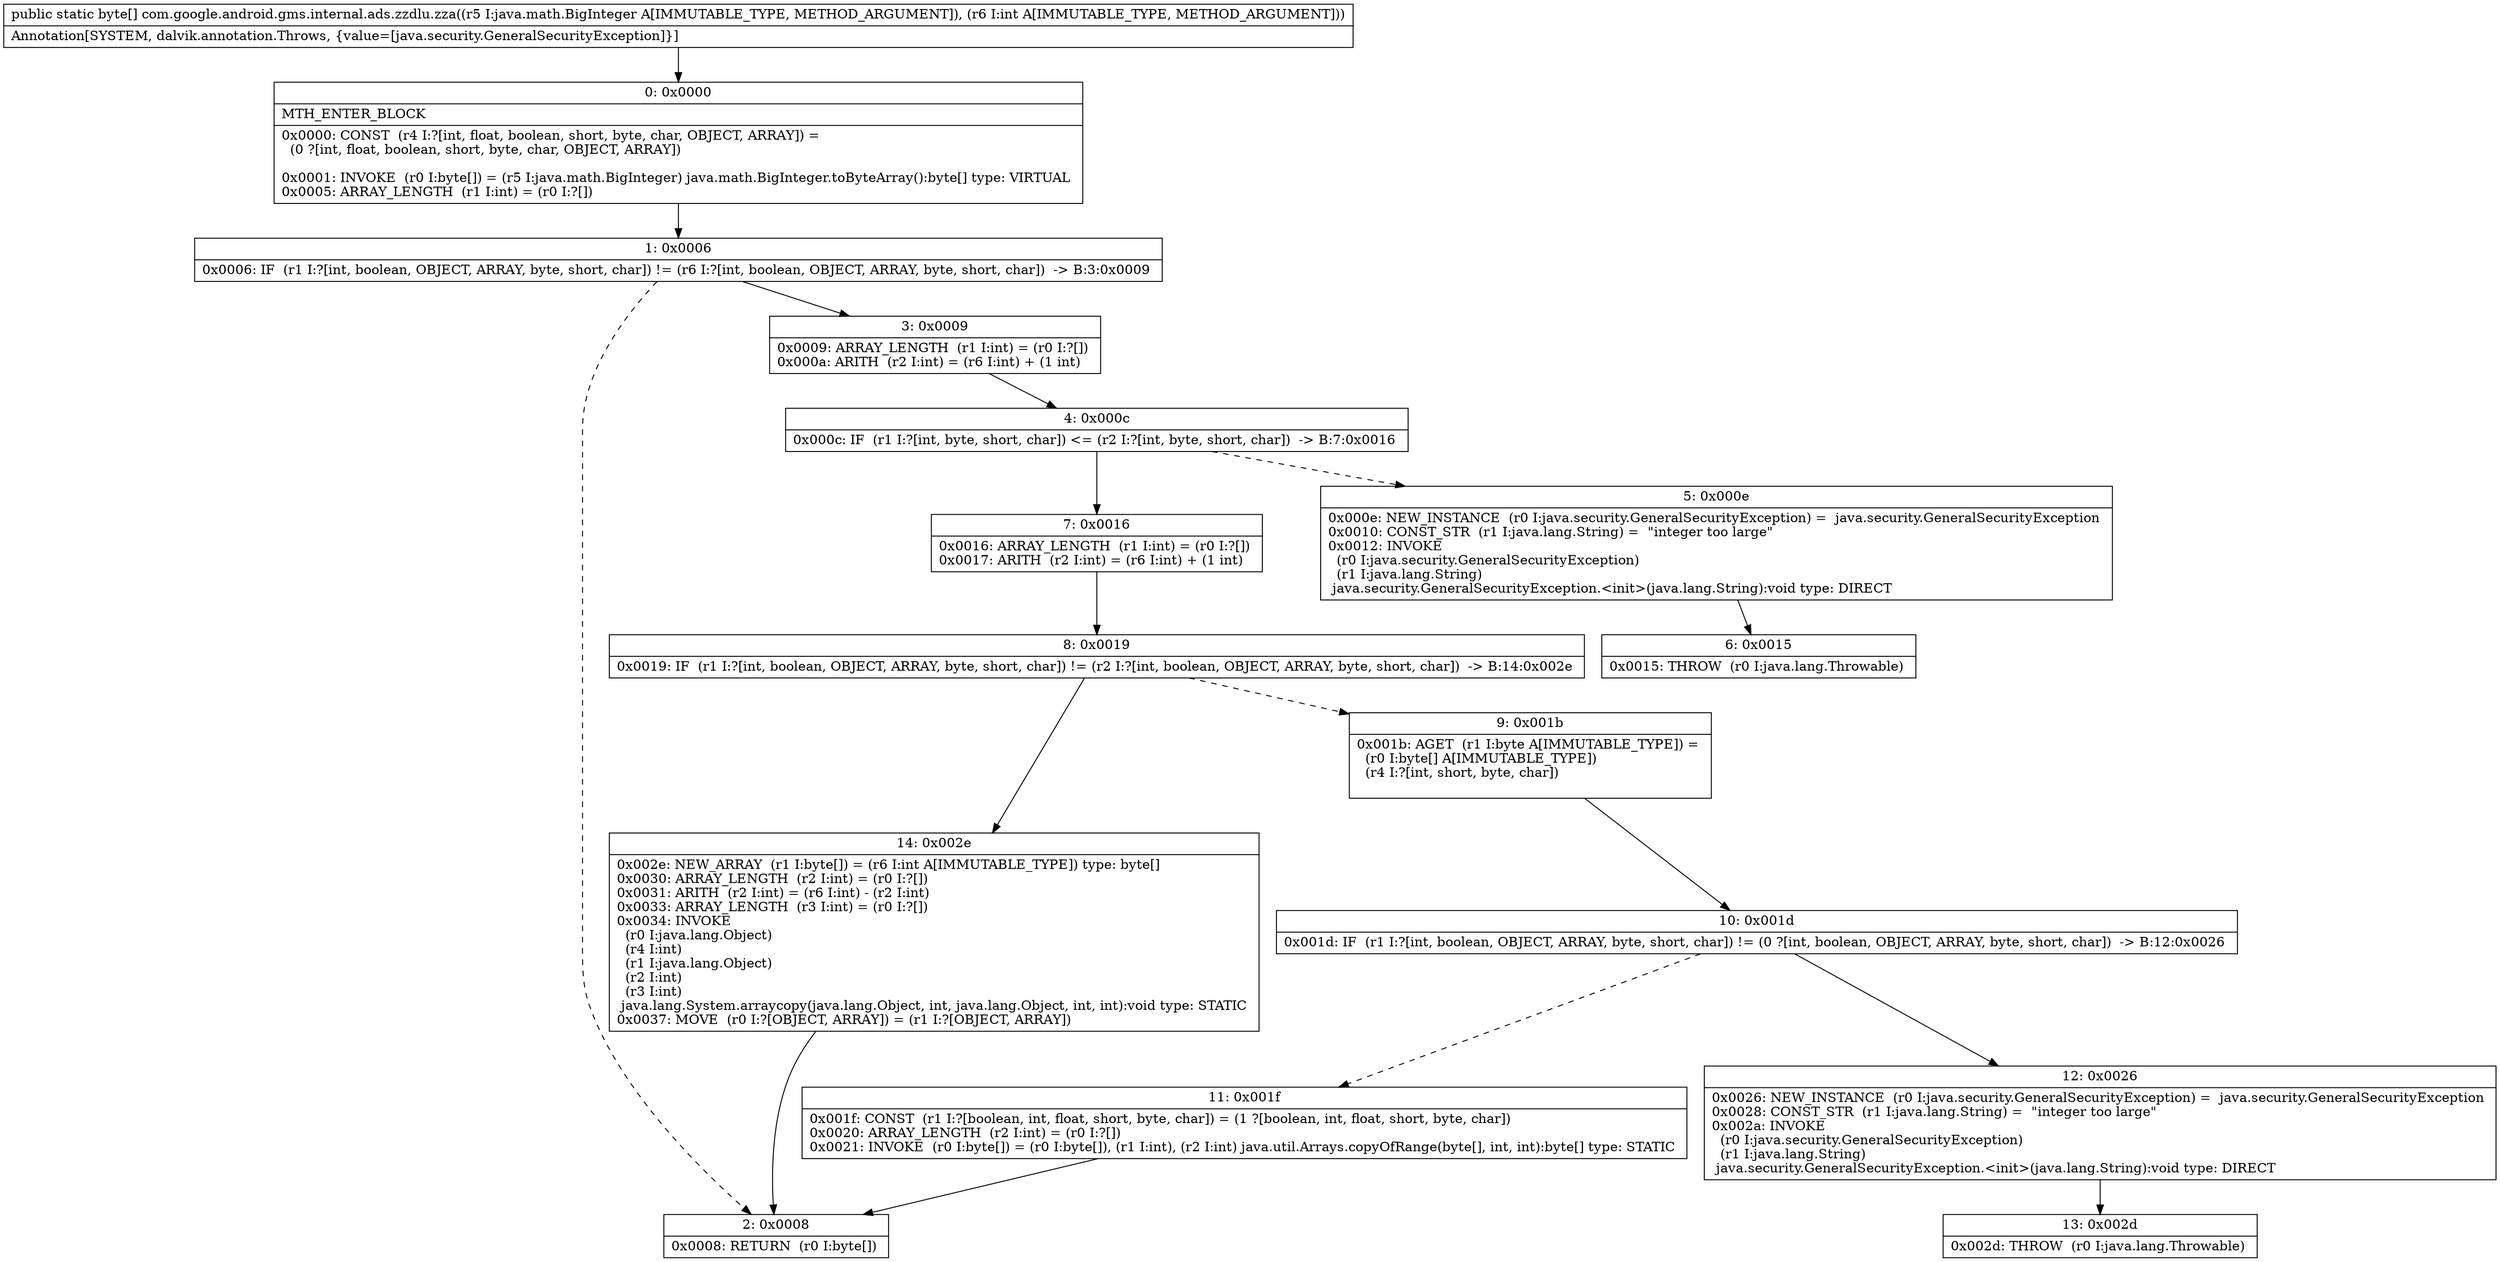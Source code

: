 digraph "CFG forcom.google.android.gms.internal.ads.zzdlu.zza(Ljava\/math\/BigInteger;I)[B" {
Node_0 [shape=record,label="{0\:\ 0x0000|MTH_ENTER_BLOCK\l|0x0000: CONST  (r4 I:?[int, float, boolean, short, byte, char, OBJECT, ARRAY]) = \l  (0 ?[int, float, boolean, short, byte, char, OBJECT, ARRAY])\l \l0x0001: INVOKE  (r0 I:byte[]) = (r5 I:java.math.BigInteger) java.math.BigInteger.toByteArray():byte[] type: VIRTUAL \l0x0005: ARRAY_LENGTH  (r1 I:int) = (r0 I:?[]) \l}"];
Node_1 [shape=record,label="{1\:\ 0x0006|0x0006: IF  (r1 I:?[int, boolean, OBJECT, ARRAY, byte, short, char]) != (r6 I:?[int, boolean, OBJECT, ARRAY, byte, short, char])  \-\> B:3:0x0009 \l}"];
Node_2 [shape=record,label="{2\:\ 0x0008|0x0008: RETURN  (r0 I:byte[]) \l}"];
Node_3 [shape=record,label="{3\:\ 0x0009|0x0009: ARRAY_LENGTH  (r1 I:int) = (r0 I:?[]) \l0x000a: ARITH  (r2 I:int) = (r6 I:int) + (1 int) \l}"];
Node_4 [shape=record,label="{4\:\ 0x000c|0x000c: IF  (r1 I:?[int, byte, short, char]) \<= (r2 I:?[int, byte, short, char])  \-\> B:7:0x0016 \l}"];
Node_5 [shape=record,label="{5\:\ 0x000e|0x000e: NEW_INSTANCE  (r0 I:java.security.GeneralSecurityException) =  java.security.GeneralSecurityException \l0x0010: CONST_STR  (r1 I:java.lang.String) =  \"integer too large\" \l0x0012: INVOKE  \l  (r0 I:java.security.GeneralSecurityException)\l  (r1 I:java.lang.String)\l java.security.GeneralSecurityException.\<init\>(java.lang.String):void type: DIRECT \l}"];
Node_6 [shape=record,label="{6\:\ 0x0015|0x0015: THROW  (r0 I:java.lang.Throwable) \l}"];
Node_7 [shape=record,label="{7\:\ 0x0016|0x0016: ARRAY_LENGTH  (r1 I:int) = (r0 I:?[]) \l0x0017: ARITH  (r2 I:int) = (r6 I:int) + (1 int) \l}"];
Node_8 [shape=record,label="{8\:\ 0x0019|0x0019: IF  (r1 I:?[int, boolean, OBJECT, ARRAY, byte, short, char]) != (r2 I:?[int, boolean, OBJECT, ARRAY, byte, short, char])  \-\> B:14:0x002e \l}"];
Node_9 [shape=record,label="{9\:\ 0x001b|0x001b: AGET  (r1 I:byte A[IMMUTABLE_TYPE]) = \l  (r0 I:byte[] A[IMMUTABLE_TYPE])\l  (r4 I:?[int, short, byte, char])\l \l}"];
Node_10 [shape=record,label="{10\:\ 0x001d|0x001d: IF  (r1 I:?[int, boolean, OBJECT, ARRAY, byte, short, char]) != (0 ?[int, boolean, OBJECT, ARRAY, byte, short, char])  \-\> B:12:0x0026 \l}"];
Node_11 [shape=record,label="{11\:\ 0x001f|0x001f: CONST  (r1 I:?[boolean, int, float, short, byte, char]) = (1 ?[boolean, int, float, short, byte, char]) \l0x0020: ARRAY_LENGTH  (r2 I:int) = (r0 I:?[]) \l0x0021: INVOKE  (r0 I:byte[]) = (r0 I:byte[]), (r1 I:int), (r2 I:int) java.util.Arrays.copyOfRange(byte[], int, int):byte[] type: STATIC \l}"];
Node_12 [shape=record,label="{12\:\ 0x0026|0x0026: NEW_INSTANCE  (r0 I:java.security.GeneralSecurityException) =  java.security.GeneralSecurityException \l0x0028: CONST_STR  (r1 I:java.lang.String) =  \"integer too large\" \l0x002a: INVOKE  \l  (r0 I:java.security.GeneralSecurityException)\l  (r1 I:java.lang.String)\l java.security.GeneralSecurityException.\<init\>(java.lang.String):void type: DIRECT \l}"];
Node_13 [shape=record,label="{13\:\ 0x002d|0x002d: THROW  (r0 I:java.lang.Throwable) \l}"];
Node_14 [shape=record,label="{14\:\ 0x002e|0x002e: NEW_ARRAY  (r1 I:byte[]) = (r6 I:int A[IMMUTABLE_TYPE]) type: byte[] \l0x0030: ARRAY_LENGTH  (r2 I:int) = (r0 I:?[]) \l0x0031: ARITH  (r2 I:int) = (r6 I:int) \- (r2 I:int) \l0x0033: ARRAY_LENGTH  (r3 I:int) = (r0 I:?[]) \l0x0034: INVOKE  \l  (r0 I:java.lang.Object)\l  (r4 I:int)\l  (r1 I:java.lang.Object)\l  (r2 I:int)\l  (r3 I:int)\l java.lang.System.arraycopy(java.lang.Object, int, java.lang.Object, int, int):void type: STATIC \l0x0037: MOVE  (r0 I:?[OBJECT, ARRAY]) = (r1 I:?[OBJECT, ARRAY]) \l}"];
MethodNode[shape=record,label="{public static byte[] com.google.android.gms.internal.ads.zzdlu.zza((r5 I:java.math.BigInteger A[IMMUTABLE_TYPE, METHOD_ARGUMENT]), (r6 I:int A[IMMUTABLE_TYPE, METHOD_ARGUMENT]))  | Annotation[SYSTEM, dalvik.annotation.Throws, \{value=[java.security.GeneralSecurityException]\}]\l}"];
MethodNode -> Node_0;
Node_0 -> Node_1;
Node_1 -> Node_2[style=dashed];
Node_1 -> Node_3;
Node_3 -> Node_4;
Node_4 -> Node_5[style=dashed];
Node_4 -> Node_7;
Node_5 -> Node_6;
Node_7 -> Node_8;
Node_8 -> Node_9[style=dashed];
Node_8 -> Node_14;
Node_9 -> Node_10;
Node_10 -> Node_11[style=dashed];
Node_10 -> Node_12;
Node_11 -> Node_2;
Node_12 -> Node_13;
Node_14 -> Node_2;
}

